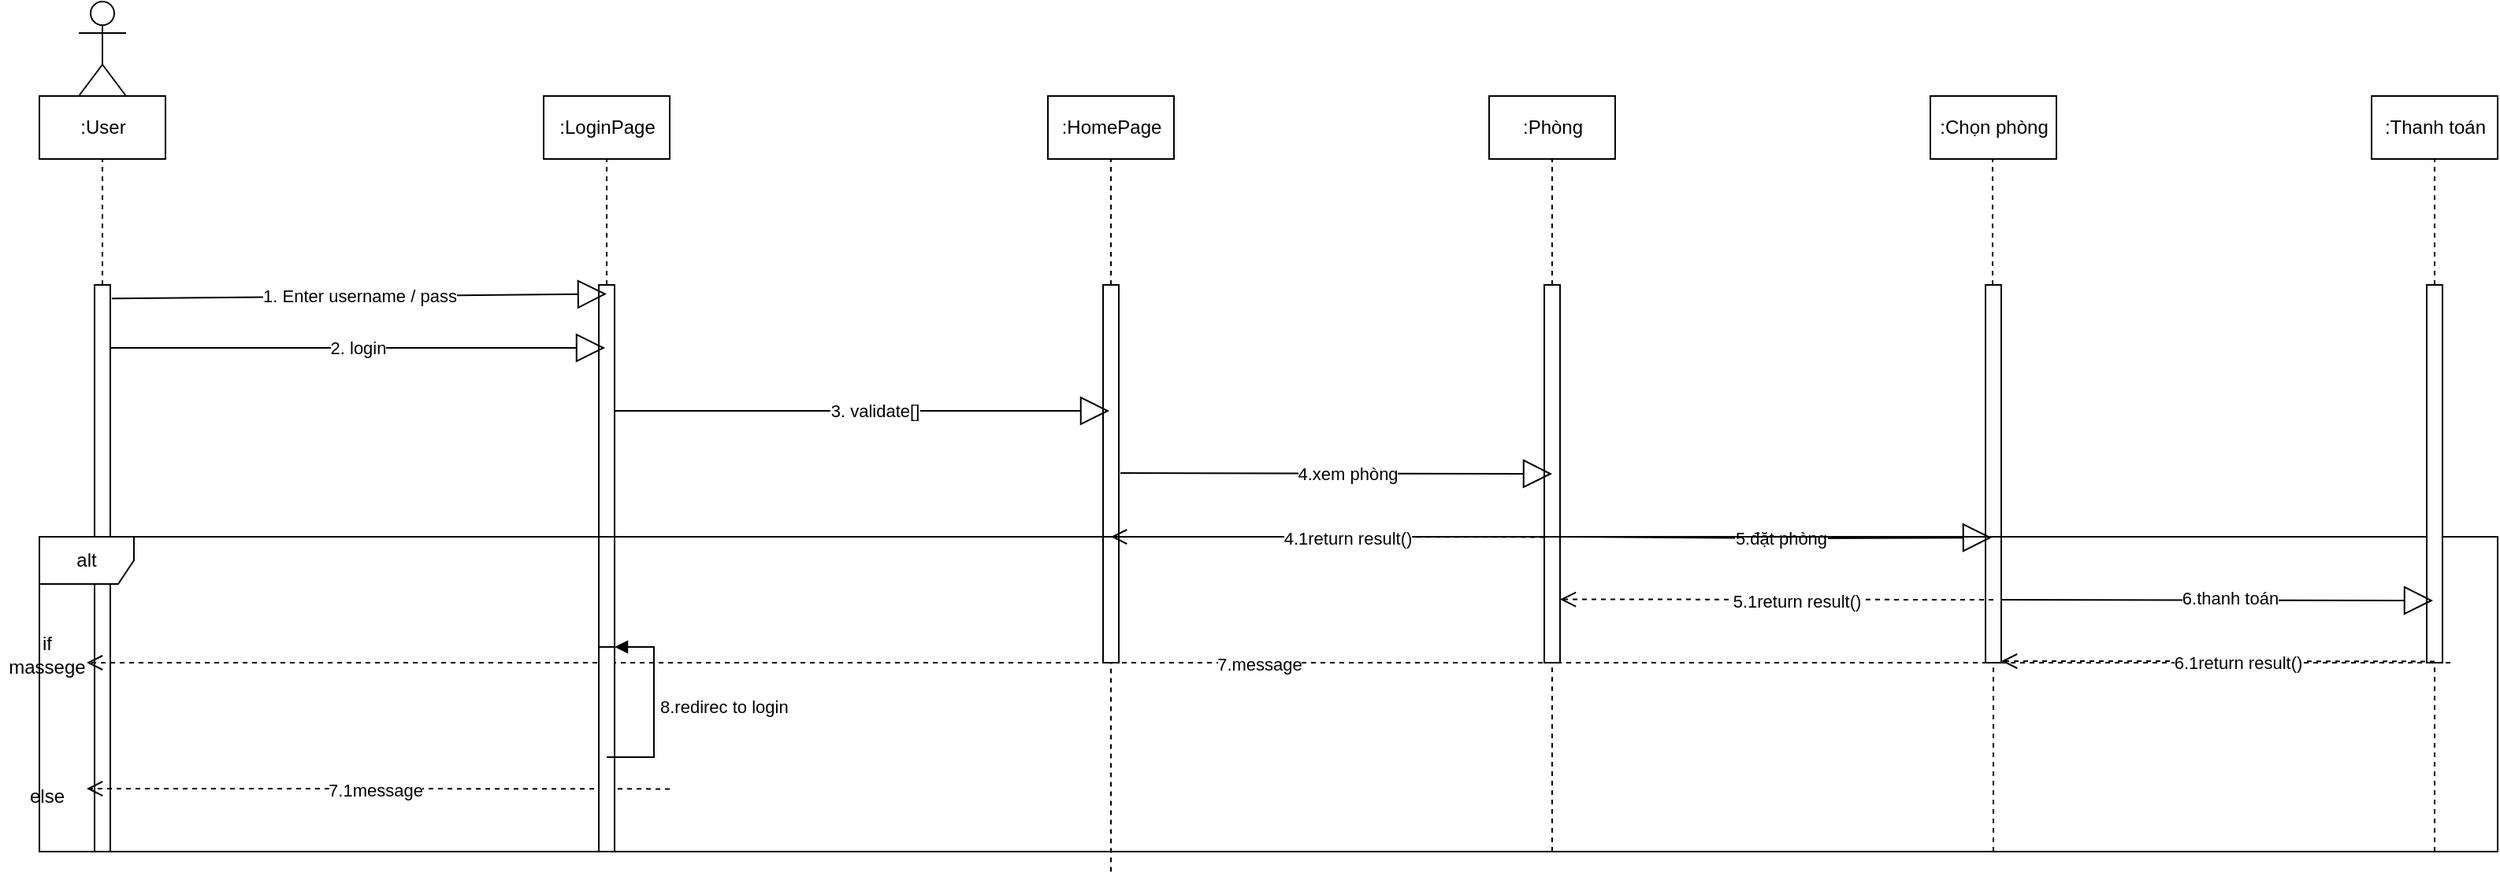 <mxfile version="15.5.4" type="device"><diagram id="qbwq2hTsc-6-5FcnHucG" name="Page-1"><mxGraphModel dx="1038" dy="583" grid="1" gridSize="10" guides="1" tooltips="1" connect="1" arrows="1" fold="1" page="1" pageScale="1" pageWidth="827" pageHeight="1169" math="0" shadow="0"><root><mxCell id="0"/><mxCell id="1" parent="0"/><mxCell id="hkVzlQkl1iaQ1esyu3Sg-1" value=":User" style="html=1;" parent="1" vertex="1"><mxGeometry x="80" y="80" width="80" height="40" as="geometry"/></mxCell><mxCell id="hkVzlQkl1iaQ1esyu3Sg-2" value="" style="shape=umlActor;verticalLabelPosition=bottom;verticalAlign=top;html=1;" parent="1" vertex="1"><mxGeometry x="105" y="20" width="30" height="60" as="geometry"/></mxCell><mxCell id="hkVzlQkl1iaQ1esyu3Sg-5" value="" style="endArrow=none;dashed=1;html=1;rounded=0;entryX=0.5;entryY=1;entryDx=0;entryDy=0;startArrow=none;" parent="1" source="hkVzlQkl1iaQ1esyu3Sg-6" target="hkVzlQkl1iaQ1esyu3Sg-1" edge="1"><mxGeometry width="50" height="50" relative="1" as="geometry"><mxPoint x="120" y="560" as="sourcePoint"/><mxPoint x="360" y="270" as="targetPoint"/></mxGeometry></mxCell><mxCell id="hkVzlQkl1iaQ1esyu3Sg-6" value="" style="html=1;points=[];perimeter=orthogonalPerimeter;" parent="1" vertex="1"><mxGeometry x="115" y="200" width="10" height="360" as="geometry"/></mxCell><mxCell id="hkVzlQkl1iaQ1esyu3Sg-7" value="" style="endArrow=none;dashed=1;html=1;rounded=0;entryX=0.5;entryY=1;entryDx=0;entryDy=0;" parent="1" target="hkVzlQkl1iaQ1esyu3Sg-6" edge="1"><mxGeometry width="50" height="50" relative="1" as="geometry"><mxPoint x="120" y="560" as="sourcePoint"/><mxPoint x="120" y="120" as="targetPoint"/></mxGeometry></mxCell><mxCell id="hkVzlQkl1iaQ1esyu3Sg-8" value=":LoginPage" style="html=1;" parent="1" vertex="1"><mxGeometry x="400" y="80" width="80" height="40" as="geometry"/></mxCell><mxCell id="hkVzlQkl1iaQ1esyu3Sg-9" value="" style="endArrow=none;dashed=1;html=1;rounded=0;startArrow=none;entryX=0.5;entryY=1;entryDx=0;entryDy=0;" parent="1" source="hkVzlQkl1iaQ1esyu3Sg-11" target="hkVzlQkl1iaQ1esyu3Sg-8" edge="1"><mxGeometry width="50" height="50" relative="1" as="geometry"><mxPoint x="440" y="560" as="sourcePoint"/><mxPoint x="440" y="130" as="targetPoint"/></mxGeometry></mxCell><mxCell id="hkVzlQkl1iaQ1esyu3Sg-11" value="" style="html=1;points=[];perimeter=orthogonalPerimeter;" parent="1" vertex="1"><mxGeometry x="435" y="200" width="10" height="240" as="geometry"/></mxCell><mxCell id="hkVzlQkl1iaQ1esyu3Sg-12" value="" style="endArrow=none;dashed=1;html=1;rounded=0;startArrow=none;entryX=0.5;entryY=1;entryDx=0;entryDy=0;" parent="1" target="hkVzlQkl1iaQ1esyu3Sg-11" edge="1"><mxGeometry width="50" height="50" relative="1" as="geometry"><mxPoint x="440" y="560" as="sourcePoint"/><mxPoint x="440" y="120" as="targetPoint"/></mxGeometry></mxCell><mxCell id="hkVzlQkl1iaQ1esyu3Sg-14" value="1. Enter username / pass" style="endArrow=block;endSize=16;endFill=0;html=1;rounded=0;exitX=1.1;exitY=0.024;exitDx=0;exitDy=0;exitPerimeter=0;entryX=0.5;entryY=0.024;entryDx=0;entryDy=0;entryPerimeter=0;" parent="1" source="hkVzlQkl1iaQ1esyu3Sg-6" target="hkVzlQkl1iaQ1esyu3Sg-11" edge="1"><mxGeometry width="160" relative="1" as="geometry"><mxPoint x="260" y="290" as="sourcePoint"/><mxPoint x="420" y="290" as="targetPoint"/></mxGeometry></mxCell><mxCell id="hkVzlQkl1iaQ1esyu3Sg-15" value="2. login" style="endArrow=block;endSize=16;endFill=0;html=1;rounded=0;exitX=1.1;exitY=0.024;exitDx=0;exitDy=0;exitPerimeter=0;entryX=0.5;entryY=0.024;entryDx=0;entryDy=0;entryPerimeter=0;" parent="1" edge="1"><mxGeometry width="160" relative="1" as="geometry"><mxPoint x="125" y="240" as="sourcePoint"/><mxPoint x="439" y="240" as="targetPoint"/><Array as="points"/></mxGeometry></mxCell><mxCell id="hkVzlQkl1iaQ1esyu3Sg-16" value=":HomePage" style="html=1;" parent="1" vertex="1"><mxGeometry x="720" y="80" width="80" height="40" as="geometry"/></mxCell><mxCell id="hkVzlQkl1iaQ1esyu3Sg-17" value="" style="endArrow=none;dashed=1;html=1;rounded=0;startArrow=none;" parent="1" source="hkVzlQkl1iaQ1esyu3Sg-18" edge="1"><mxGeometry width="50" height="50" relative="1" as="geometry"><mxPoint x="760" y="572.8" as="sourcePoint"/><mxPoint x="760" y="120" as="targetPoint"/></mxGeometry></mxCell><mxCell id="hkVzlQkl1iaQ1esyu3Sg-18" value="" style="html=1;points=[];perimeter=orthogonalPerimeter;" parent="1" vertex="1"><mxGeometry x="755" y="200" width="10" height="240" as="geometry"/></mxCell><mxCell id="hkVzlQkl1iaQ1esyu3Sg-19" value="" style="endArrow=none;dashed=1;html=1;rounded=0;startArrow=none;" parent="1" target="hkVzlQkl1iaQ1esyu3Sg-18" edge="1"><mxGeometry width="50" height="50" relative="1" as="geometry"><mxPoint x="760" y="572.8" as="sourcePoint"/><mxPoint x="760" y="120" as="targetPoint"/></mxGeometry></mxCell><mxCell id="hkVzlQkl1iaQ1esyu3Sg-20" value="3. validate[]" style="endArrow=block;endSize=16;endFill=0;html=1;rounded=0;exitX=1.1;exitY=0.024;exitDx=0;exitDy=0;exitPerimeter=0;entryX=0.5;entryY=0.024;entryDx=0;entryDy=0;entryPerimeter=0;" parent="1" edge="1"><mxGeometry x="0.051" width="160" relative="1" as="geometry"><mxPoint x="445" y="280" as="sourcePoint"/><mxPoint x="759" y="280" as="targetPoint"/><Array as="points"/><mxPoint as="offset"/></mxGeometry></mxCell><mxCell id="hkVzlQkl1iaQ1esyu3Sg-21" value=":Phòng" style="html=1;" parent="1" vertex="1"><mxGeometry x="1000" y="80" width="80" height="40" as="geometry"/></mxCell><mxCell id="hkVzlQkl1iaQ1esyu3Sg-22" value=":Chọn phòng" style="html=1;" parent="1" vertex="1"><mxGeometry x="1280" y="80" width="80" height="40" as="geometry"/></mxCell><mxCell id="hkVzlQkl1iaQ1esyu3Sg-23" value="" style="endArrow=none;dashed=1;html=1;rounded=0;startArrow=none;entryX=0.5;entryY=1;entryDx=0;entryDy=0;" parent="1" source="hkVzlQkl1iaQ1esyu3Sg-24" target="hkVzlQkl1iaQ1esyu3Sg-21" edge="1"><mxGeometry width="50" height="50" relative="1" as="geometry"><mxPoint x="1040" y="560" as="sourcePoint"/><mxPoint x="1039.5" y="130" as="targetPoint"/></mxGeometry></mxCell><mxCell id="hkVzlQkl1iaQ1esyu3Sg-24" value="" style="html=1;points=[];perimeter=orthogonalPerimeter;" parent="1" vertex="1"><mxGeometry x="1035" y="200" width="10" height="240" as="geometry"/></mxCell><mxCell id="hkVzlQkl1iaQ1esyu3Sg-25" value="" style="endArrow=none;dashed=1;html=1;rounded=0;startArrow=none;entryX=0.5;entryY=1;entryDx=0;entryDy=0;" parent="1" target="hkVzlQkl1iaQ1esyu3Sg-24" edge="1"><mxGeometry width="50" height="50" relative="1" as="geometry"><mxPoint x="1040" y="560" as="sourcePoint"/><mxPoint x="1040" y="120" as="targetPoint"/></mxGeometry></mxCell><mxCell id="hkVzlQkl1iaQ1esyu3Sg-26" value="4.xem phòng" style="endArrow=block;endSize=16;endFill=0;html=1;rounded=0;exitX=1.1;exitY=0.024;exitDx=0;exitDy=0;exitPerimeter=0;" parent="1" edge="1"><mxGeometry x="0.051" width="160" relative="1" as="geometry"><mxPoint x="766" y="319.5" as="sourcePoint"/><mxPoint x="1040" y="320" as="targetPoint"/><Array as="points"/><mxPoint as="offset"/></mxGeometry></mxCell><mxCell id="hkVzlQkl1iaQ1esyu3Sg-28" value="" style="endArrow=none;dashed=1;html=1;rounded=0;startArrow=none;entryX=0.5;entryY=1;entryDx=0;entryDy=0;" parent="1" source="hkVzlQkl1iaQ1esyu3Sg-29" edge="1"><mxGeometry width="50" height="50" relative="1" as="geometry"><mxPoint x="1320" y="560" as="sourcePoint"/><mxPoint x="1319.5" y="120" as="targetPoint"/></mxGeometry></mxCell><mxCell id="hkVzlQkl1iaQ1esyu3Sg-29" value="" style="html=1;points=[];perimeter=orthogonalPerimeter;" parent="1" vertex="1"><mxGeometry x="1315" y="200" width="10" height="240" as="geometry"/></mxCell><mxCell id="hkVzlQkl1iaQ1esyu3Sg-30" value="" style="endArrow=none;dashed=1;html=1;rounded=0;startArrow=none;entryX=0.5;entryY=1;entryDx=0;entryDy=0;" parent="1" target="hkVzlQkl1iaQ1esyu3Sg-29" edge="1"><mxGeometry width="50" height="50" relative="1" as="geometry"><mxPoint x="1320" y="560" as="sourcePoint"/><mxPoint x="1319.5" y="120" as="targetPoint"/></mxGeometry></mxCell><mxCell id="hkVzlQkl1iaQ1esyu3Sg-31" value="5.đặt phòng" style="endArrow=block;endSize=16;endFill=0;html=1;rounded=0;exitX=1.1;exitY=0.024;exitDx=0;exitDy=0;exitPerimeter=0;" parent="1" edge="1"><mxGeometry x="0.022" width="160" relative="1" as="geometry"><mxPoint x="1045" y="360" as="sourcePoint"/><mxPoint x="1319" y="360.5" as="targetPoint"/><Array as="points"><mxPoint x="1190" y="361"/></Array><mxPoint as="offset"/></mxGeometry></mxCell><mxCell id="hkVzlQkl1iaQ1esyu3Sg-32" value="alt" style="shape=umlFrame;whiteSpace=wrap;html=1;" parent="1" vertex="1"><mxGeometry x="80" y="360" width="1560" height="200" as="geometry"/></mxCell><mxCell id="hkVzlQkl1iaQ1esyu3Sg-38" value="7.message" style="html=1;verticalAlign=bottom;endArrow=open;dashed=1;endSize=8;rounded=0;" parent="1" edge="1"><mxGeometry x="0.009" y="10" relative="1" as="geometry"><mxPoint x="1610" y="440" as="sourcePoint"/><mxPoint x="110" y="440" as="targetPoint"/><Array as="points"><mxPoint x="280" y="440"/></Array><mxPoint as="offset"/></mxGeometry></mxCell><mxCell id="hkVzlQkl1iaQ1esyu3Sg-39" value="7.1message" style="html=1;verticalAlign=bottom;endArrow=open;dashed=1;endSize=8;rounded=0;exitX=1.009;exitY=0.401;exitDx=0;exitDy=0;exitPerimeter=0;" parent="1" edge="1"><mxGeometry x="0.009" y="10" relative="1" as="geometry"><mxPoint x="480" y="520.2" as="sourcePoint"/><mxPoint x="110" y="520" as="targetPoint"/><Array as="points"><mxPoint x="276.4" y="520"/></Array><mxPoint as="offset"/></mxGeometry></mxCell><mxCell id="hkVzlQkl1iaQ1esyu3Sg-40" value="if massege" style="text;html=1;strokeColor=none;fillColor=none;align=center;verticalAlign=middle;whiteSpace=wrap;rounded=0;" parent="1" vertex="1"><mxGeometry x="55" y="420" width="60" height="30" as="geometry"/></mxCell><mxCell id="hkVzlQkl1iaQ1esyu3Sg-41" value="else" style="text;html=1;strokeColor=none;fillColor=none;align=center;verticalAlign=middle;whiteSpace=wrap;rounded=0;" parent="1" vertex="1"><mxGeometry x="55" y="510" width="60" height="30" as="geometry"/></mxCell><mxCell id="hkVzlQkl1iaQ1esyu3Sg-47" value="" style="html=1;points=[];perimeter=orthogonalPerimeter;" parent="1" vertex="1"><mxGeometry x="435" y="430" width="10" height="130" as="geometry"/></mxCell><mxCell id="hkVzlQkl1iaQ1esyu3Sg-48" value="8.redirec to login" style="edgeStyle=orthogonalEdgeStyle;html=1;align=left;spacingLeft=2;endArrow=block;rounded=0;entryX=1;entryY=0;" parent="1" target="hkVzlQkl1iaQ1esyu3Sg-47" edge="1"><mxGeometry relative="1" as="geometry"><mxPoint x="440" y="500" as="sourcePoint"/><Array as="points"><mxPoint x="470" y="500"/></Array></mxGeometry></mxCell><mxCell id="j9mqcZ84FiNizQ5dShAv-1" value="4.1return result()" style="html=1;verticalAlign=bottom;endArrow=open;dashed=1;endSize=8;rounded=0;exitX=1.009;exitY=0.401;exitDx=0;exitDy=0;exitPerimeter=0;" edge="1" parent="1"><mxGeometry x="-0.091" y="10" relative="1" as="geometry"><mxPoint x="1035" y="360.2" as="sourcePoint"/><mxPoint x="760" y="360" as="targetPoint"/><Array as="points"><mxPoint x="831.4" y="360.0"/></Array><mxPoint as="offset"/></mxGeometry></mxCell><mxCell id="j9mqcZ84FiNizQ5dShAv-2" value="5.1return result()" style="html=1;verticalAlign=bottom;endArrow=open;dashed=1;endSize=8;rounded=0;exitX=1.009;exitY=0.401;exitDx=0;exitDy=0;exitPerimeter=0;" edge="1" parent="1"><mxGeometry x="-0.091" y="10" relative="1" as="geometry"><mxPoint x="1320" y="400" as="sourcePoint"/><mxPoint x="1045" y="399.8" as="targetPoint"/><Array as="points"><mxPoint x="1116.4" y="399.8"/></Array><mxPoint as="offset"/></mxGeometry></mxCell><mxCell id="j9mqcZ84FiNizQ5dShAv-3" value=":Thanh toán" style="html=1;" vertex="1" parent="1"><mxGeometry x="1560" y="80" width="80" height="40" as="geometry"/></mxCell><mxCell id="j9mqcZ84FiNizQ5dShAv-4" value="" style="endArrow=none;dashed=1;html=1;rounded=0;startArrow=none;" edge="1" parent="1" source="j9mqcZ84FiNizQ5dShAv-5"><mxGeometry width="50" height="50" relative="1" as="geometry"><mxPoint x="1600" y="560" as="sourcePoint"/><mxPoint x="1600" y="120" as="targetPoint"/></mxGeometry></mxCell><mxCell id="j9mqcZ84FiNizQ5dShAv-5" value="" style="html=1;points=[];perimeter=orthogonalPerimeter;" vertex="1" parent="1"><mxGeometry x="1595" y="200" width="10" height="240" as="geometry"/></mxCell><mxCell id="j9mqcZ84FiNizQ5dShAv-6" value="" style="endArrow=none;dashed=1;html=1;rounded=0;startArrow=none;" edge="1" parent="1" target="j9mqcZ84FiNizQ5dShAv-5"><mxGeometry width="50" height="50" relative="1" as="geometry"><mxPoint x="1600" y="560" as="sourcePoint"/><mxPoint x="1600" y="120" as="targetPoint"/></mxGeometry></mxCell><mxCell id="j9mqcZ84FiNizQ5dShAv-7" value="6.thanh toán" style="endArrow=block;endSize=16;endFill=0;html=1;rounded=0;exitX=1.1;exitY=0.024;exitDx=0;exitDy=0;exitPerimeter=0;" edge="1" parent="1"><mxGeometry x="0.058" width="160" relative="1" as="geometry"><mxPoint x="1325" y="400" as="sourcePoint"/><mxPoint x="1599" y="400.5" as="targetPoint"/><Array as="points"/><mxPoint y="-1" as="offset"/></mxGeometry></mxCell><mxCell id="j9mqcZ84FiNizQ5dShAv-8" value="6.1return result()" style="html=1;verticalAlign=bottom;endArrow=open;dashed=1;endSize=8;rounded=0;exitX=1.009;exitY=0.401;exitDx=0;exitDy=0;exitPerimeter=0;" edge="1" parent="1"><mxGeometry x="-0.091" y="10" relative="1" as="geometry"><mxPoint x="1600" y="439.2" as="sourcePoint"/><mxPoint x="1325" y="439.0" as="targetPoint"/><Array as="points"><mxPoint x="1396.4" y="439.0"/></Array><mxPoint as="offset"/></mxGeometry></mxCell></root></mxGraphModel></diagram></mxfile>